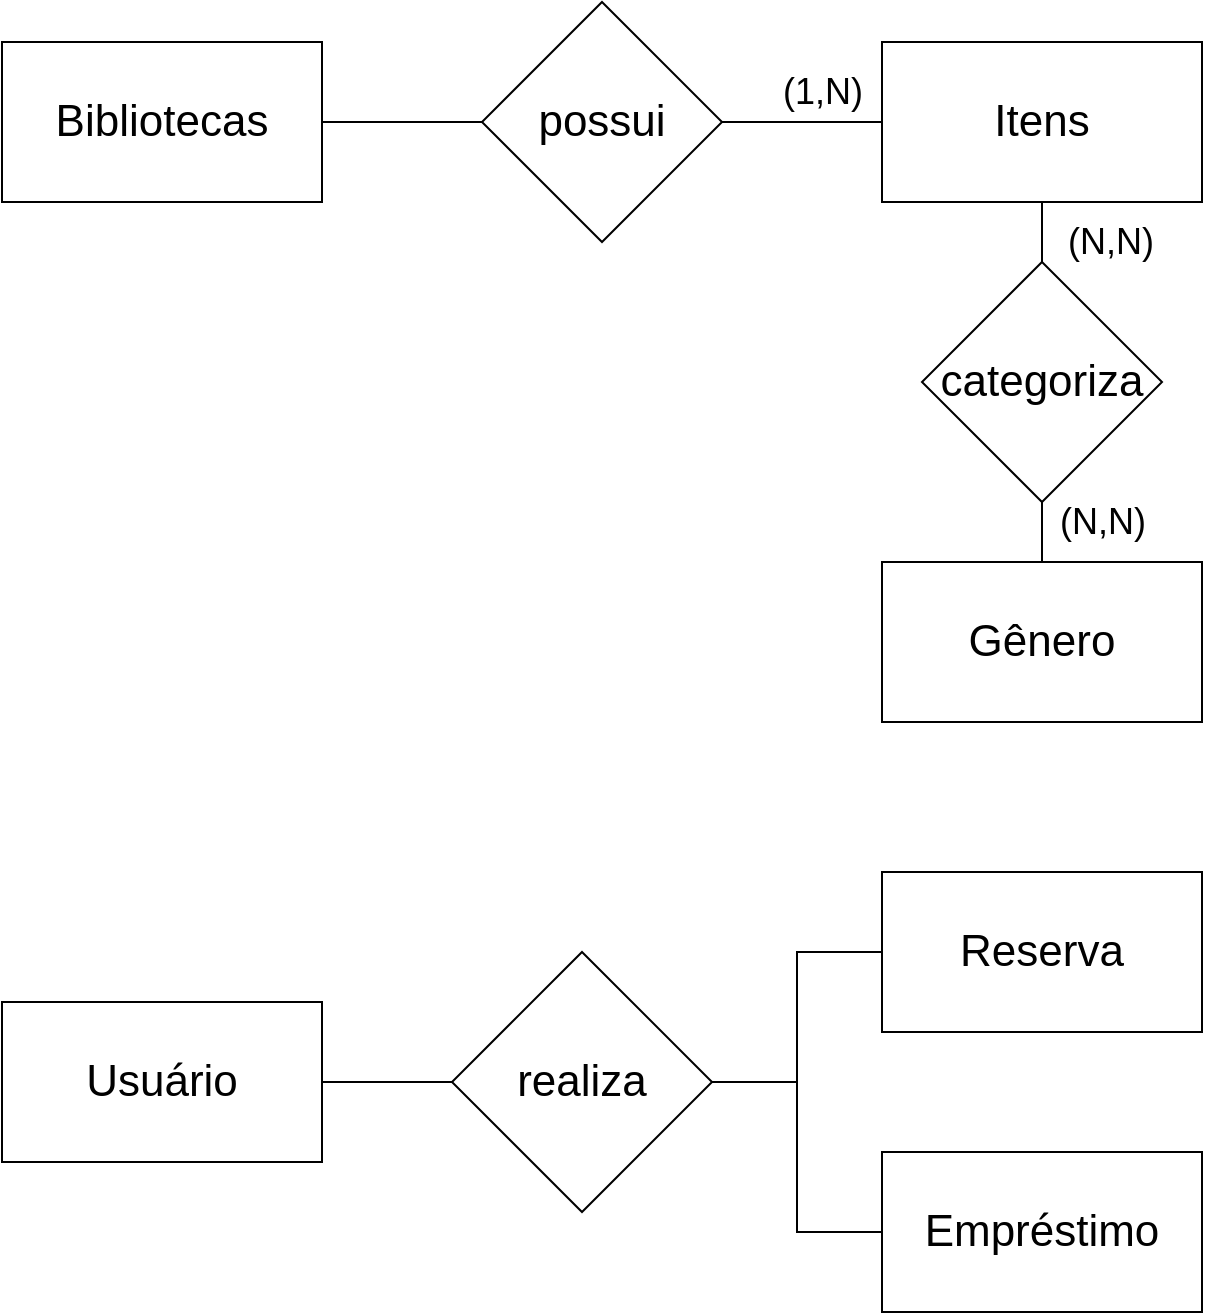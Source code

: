 <mxfile version="24.5.4" type="device">
  <diagram name="Page-1" id="ih8eOheHviyzvs10yqhd">
    <mxGraphModel dx="744" dy="1226" grid="1" gridSize="10" guides="1" tooltips="1" connect="1" arrows="1" fold="1" page="1" pageScale="1" pageWidth="1169" pageHeight="827" math="0" shadow="0">
      <root>
        <mxCell id="0" />
        <mxCell id="1" parent="0" />
        <mxCell id="aZD_sUUFSxYWTqr55sUa-3" style="rounded=0;orthogonalLoop=1;jettySize=auto;html=1;exitX=1;exitY=0.5;exitDx=0;exitDy=0;entryX=0;entryY=0.5;entryDx=0;entryDy=0;endArrow=none;endFill=0;" edge="1" parent="1" source="l89djMeS_JM6joO0B9wL-18" target="l89djMeS_JM6joO0B9wL-28">
          <mxGeometry relative="1" as="geometry" />
        </mxCell>
        <mxCell id="l89djMeS_JM6joO0B9wL-18" value="Bibliotecas" style="rounded=0;whiteSpace=wrap;html=1;fontSize=22;" parent="1" vertex="1">
          <mxGeometry x="200" y="120" width="160" height="80" as="geometry" />
        </mxCell>
        <mxCell id="l89djMeS_JM6joO0B9wL-33" style="edgeStyle=orthogonalEdgeStyle;rounded=0;orthogonalLoop=1;jettySize=auto;html=1;exitX=1;exitY=0.5;exitDx=0;exitDy=0;entryX=0;entryY=0.5;entryDx=0;entryDy=0;endArrow=none;endFill=0;" parent="1" source="l89djMeS_JM6joO0B9wL-24" target="l89djMeS_JM6joO0B9wL-29" edge="1">
          <mxGeometry relative="1" as="geometry" />
        </mxCell>
        <mxCell id="l89djMeS_JM6joO0B9wL-24" value="Usuário" style="rounded=0;whiteSpace=wrap;html=1;fontSize=22;" parent="1" vertex="1">
          <mxGeometry x="200" y="600" width="160" height="80" as="geometry" />
        </mxCell>
        <mxCell id="l89djMeS_JM6joO0B9wL-25" value="Reserva" style="rounded=0;whiteSpace=wrap;html=1;fontSize=22;" parent="1" vertex="1">
          <mxGeometry x="640" y="535" width="160" height="80" as="geometry" />
        </mxCell>
        <mxCell id="aZD_sUUFSxYWTqr55sUa-4" style="rounded=0;orthogonalLoop=1;jettySize=auto;html=1;exitX=1;exitY=0.5;exitDx=0;exitDy=0;entryX=0;entryY=0.5;entryDx=0;entryDy=0;endArrow=none;endFill=0;" edge="1" parent="1" source="l89djMeS_JM6joO0B9wL-28">
          <mxGeometry relative="1" as="geometry">
            <mxPoint x="640" y="160" as="targetPoint" />
          </mxGeometry>
        </mxCell>
        <mxCell id="l89djMeS_JM6joO0B9wL-28" value="possui" style="rhombus;whiteSpace=wrap;html=1;fontSize=22;" parent="1" vertex="1">
          <mxGeometry x="440" y="100" width="120" height="120" as="geometry" />
        </mxCell>
        <mxCell id="l89djMeS_JM6joO0B9wL-34" style="edgeStyle=orthogonalEdgeStyle;rounded=0;orthogonalLoop=1;jettySize=auto;html=1;exitX=1;exitY=0.5;exitDx=0;exitDy=0;entryX=0;entryY=0.5;entryDx=0;entryDy=0;endArrow=none;endFill=0;" parent="1" source="l89djMeS_JM6joO0B9wL-29" target="l89djMeS_JM6joO0B9wL-25" edge="1">
          <mxGeometry relative="1" as="geometry" />
        </mxCell>
        <mxCell id="aZD_sUUFSxYWTqr55sUa-15" style="edgeStyle=orthogonalEdgeStyle;rounded=0;orthogonalLoop=1;jettySize=auto;html=1;exitX=1;exitY=0.5;exitDx=0;exitDy=0;entryX=0;entryY=0.5;entryDx=0;entryDy=0;endArrow=none;endFill=0;" edge="1" parent="1" source="l89djMeS_JM6joO0B9wL-29" target="aZD_sUUFSxYWTqr55sUa-14">
          <mxGeometry relative="1" as="geometry" />
        </mxCell>
        <mxCell id="l89djMeS_JM6joO0B9wL-29" value="realiza" style="rhombus;whiteSpace=wrap;html=1;fontSize=22;" parent="1" vertex="1">
          <mxGeometry x="425" y="575" width="130" height="130" as="geometry" />
        </mxCell>
        <mxCell id="aZD_sUUFSxYWTqr55sUa-5" value="(1,N)" style="text;html=1;align=center;verticalAlign=middle;resizable=0;points=[];autosize=1;strokeColor=none;fillColor=none;fontSize=18;" vertex="1" parent="1">
          <mxGeometry x="580" y="125" width="60" height="40" as="geometry" />
        </mxCell>
        <mxCell id="aZD_sUUFSxYWTqr55sUa-10" value="Itens" style="rounded=0;whiteSpace=wrap;html=1;fontSize=22;" vertex="1" parent="1">
          <mxGeometry x="640" y="120" width="160" height="80" as="geometry" />
        </mxCell>
        <mxCell id="aZD_sUUFSxYWTqr55sUa-14" value="Empréstimo" style="rounded=0;whiteSpace=wrap;html=1;fontSize=22;" vertex="1" parent="1">
          <mxGeometry x="640" y="675" width="160" height="80" as="geometry" />
        </mxCell>
        <mxCell id="aZD_sUUFSxYWTqr55sUa-20" style="edgeStyle=orthogonalEdgeStyle;rounded=0;orthogonalLoop=1;jettySize=auto;html=1;exitX=0.5;exitY=0;exitDx=0;exitDy=0;entryX=0.5;entryY=1;entryDx=0;entryDy=0;endArrow=none;endFill=0;" edge="1" parent="1" source="aZD_sUUFSxYWTqr55sUa-16" target="aZD_sUUFSxYWTqr55sUa-17">
          <mxGeometry relative="1" as="geometry" />
        </mxCell>
        <mxCell id="aZD_sUUFSxYWTqr55sUa-16" value="Gênero" style="rounded=0;whiteSpace=wrap;html=1;fontSize=22;" vertex="1" parent="1">
          <mxGeometry x="640" y="380" width="160" height="80" as="geometry" />
        </mxCell>
        <mxCell id="aZD_sUUFSxYWTqr55sUa-21" style="edgeStyle=orthogonalEdgeStyle;rounded=0;orthogonalLoop=1;jettySize=auto;html=1;exitX=0.5;exitY=0;exitDx=0;exitDy=0;entryX=0.5;entryY=1;entryDx=0;entryDy=0;endArrow=none;endFill=0;" edge="1" parent="1" source="aZD_sUUFSxYWTqr55sUa-17" target="aZD_sUUFSxYWTqr55sUa-10">
          <mxGeometry relative="1" as="geometry" />
        </mxCell>
        <mxCell id="aZD_sUUFSxYWTqr55sUa-17" value="categoriza" style="rhombus;whiteSpace=wrap;html=1;fontSize=22;" vertex="1" parent="1">
          <mxGeometry x="660" y="230" width="120" height="120" as="geometry" />
        </mxCell>
        <mxCell id="aZD_sUUFSxYWTqr55sUa-22" value="&lt;font style=&quot;font-size: 18px;&quot;&gt;(N,N)&lt;/font&gt;" style="text;html=1;align=center;verticalAlign=middle;resizable=0;points=[];autosize=1;strokeColor=none;fillColor=none;" vertex="1" parent="1">
          <mxGeometry x="715" y="340" width="70" height="40" as="geometry" />
        </mxCell>
        <mxCell id="aZD_sUUFSxYWTqr55sUa-23" value="&lt;font style=&quot;font-size: 18px;&quot;&gt;(N,N)&lt;/font&gt;" style="text;html=1;align=center;verticalAlign=middle;resizable=0;points=[];autosize=1;strokeColor=none;fillColor=none;" vertex="1" parent="1">
          <mxGeometry x="719" y="200" width="70" height="40" as="geometry" />
        </mxCell>
      </root>
    </mxGraphModel>
  </diagram>
</mxfile>

